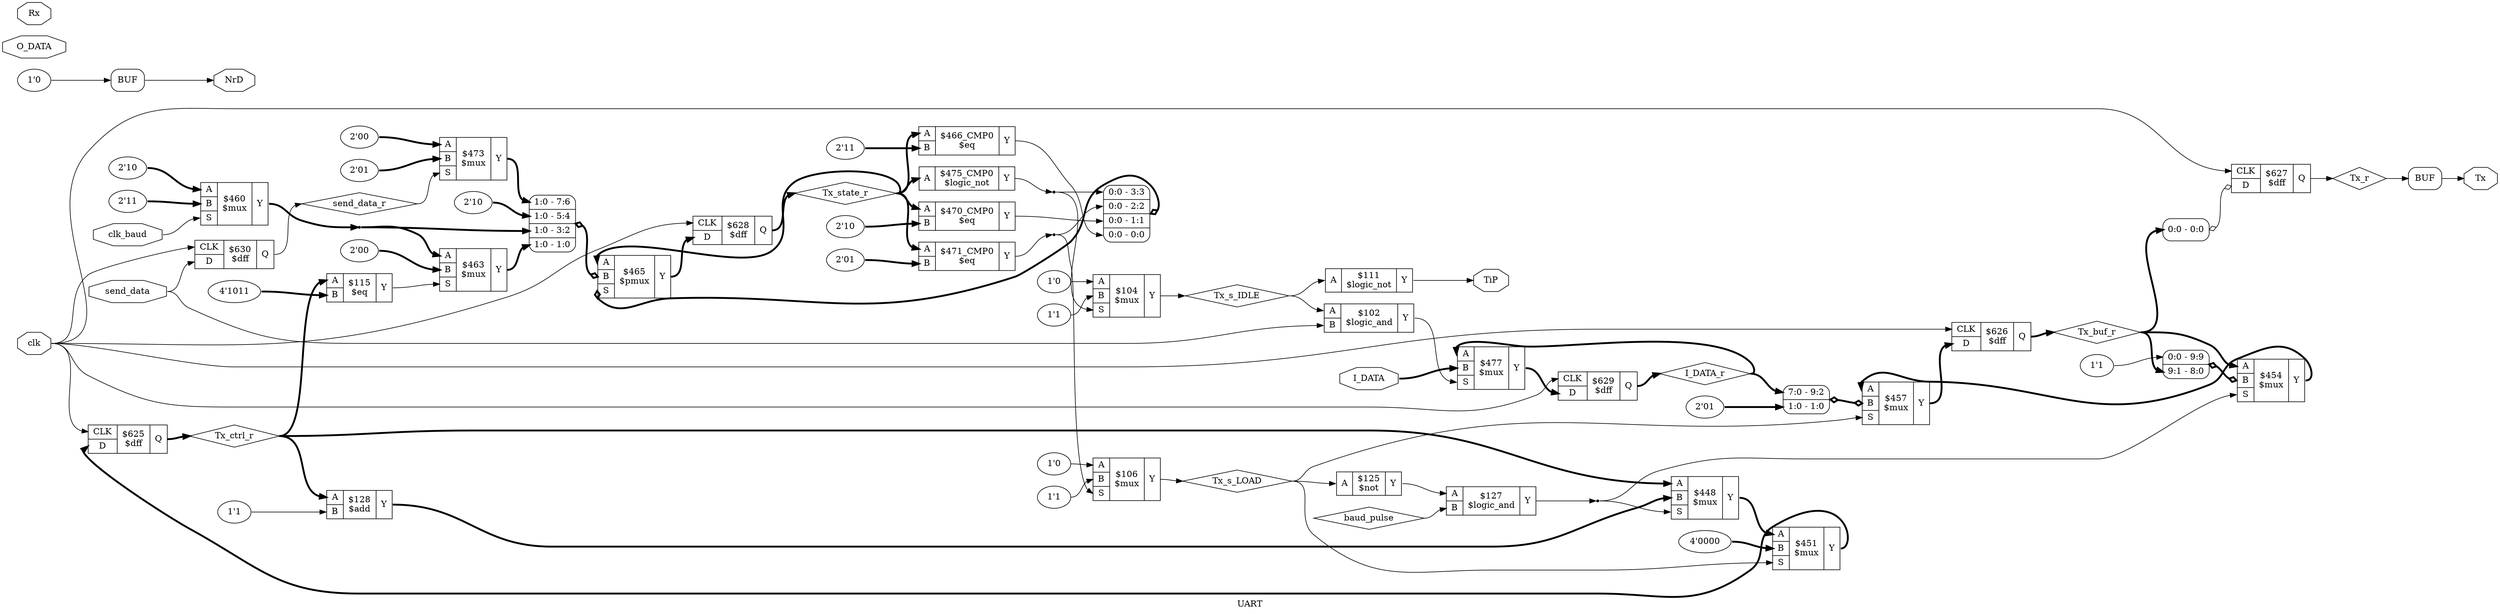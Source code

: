 digraph "UART" {
label="UART";
rankdir="LR";
remincross=true;
n19 [ shape=octagon, label="I_DATA", color="black", fontcolor="black" ];
n20 [ shape=diamond, label="I_DATA_r", color="black", fontcolor="black" ];
n21 [ shape=octagon, label="NrD", color="black", fontcolor="black" ];
n22 [ shape=octagon, label="O_DATA", color="black", fontcolor="black" ];
n23 [ shape=octagon, label="Rx", color="black", fontcolor="black" ];
n24 [ shape=octagon, label="TiP", color="black", fontcolor="black" ];
n25 [ shape=octagon, label="Tx", color="black", fontcolor="black" ];
n26 [ shape=diamond, label="Tx_buf_r", color="black", fontcolor="black" ];
n27 [ shape=diamond, label="Tx_ctrl_r", color="black", fontcolor="black" ];
n28 [ shape=diamond, label="Tx_r", color="black", fontcolor="black" ];
n29 [ shape=diamond, label="Tx_s_IDLE", color="black", fontcolor="black" ];
n30 [ shape=diamond, label="Tx_s_LOAD", color="black", fontcolor="black" ];
n31 [ shape=diamond, label="Tx_state_r", color="black", fontcolor="black" ];
n32 [ shape=diamond, label="baud_pulse", color="black", fontcolor="black" ];
n33 [ shape=octagon, label="clk", color="black", fontcolor="black" ];
n34 [ shape=octagon, label="clk_baud", color="black", fontcolor="black" ];
n35 [ shape=octagon, label="send_data", color="black", fontcolor="black" ];
n36 [ shape=diamond, label="send_data_r", color="black", fontcolor="black" ];
v0 [ label="1'1" ];
c40 [ shape=record, label="{{<p37> A|<p38> B}|$128\n$add|{<p39> Y}}" ];
c41 [ shape=record, label="{{<p37> A}|$125\n$not|{<p39> Y}}" ];
v1 [ label="4'1011" ];
c42 [ shape=record, label="{{<p37> A|<p38> B}|$115\n$eq|{<p39> Y}}" ];
c43 [ shape=record, label="{{<p37> A|<p38> B}|$127\n$logic_and|{<p39> Y}}" ];
c44 [ shape=record, label="{{<p37> A|<p38> B}|$102\n$logic_and|{<p39> Y}}" ];
c45 [ shape=record, label="{{<p37> A}|$111\n$logic_not|{<p39> Y}}" ];
c49 [ shape=record, label="{{<p46> CLK|<p47> D}|$625\n$dff|{<p48> Q}}" ];
c50 [ shape=record, label="{{<p46> CLK|<p47> D}|$626\n$dff|{<p48> Q}}" ];
c51 [ shape=record, label="{{<p46> CLK|<p47> D}|$627\n$dff|{<p48> Q}}" ];
x2 [ shape=record, style=rounded, label="<s0> 0:0 - 0:0 " ];
x2:e -> c51:p47:w [arrowhead=odiamond, arrowtail=odiamond, dir=both, color="black", label=""];
c52 [ shape=record, label="{{<p46> CLK|<p47> D}|$628\n$dff|{<p48> Q}}" ];
c53 [ shape=record, label="{{<p46> CLK|<p47> D}|$629\n$dff|{<p48> Q}}" ];
c54 [ shape=record, label="{{<p46> CLK|<p47> D}|$630\n$dff|{<p48> Q}}" ];
c56 [ shape=record, label="{{<p37> A|<p38> B|<p55> S}|$448\n$mux|{<p39> Y}}" ];
v3 [ label="4'0000" ];
c57 [ shape=record, label="{{<p37> A|<p38> B|<p55> S}|$451\n$mux|{<p39> Y}}" ];
v5 [ label="1'1" ];
c58 [ shape=record, label="{{<p37> A|<p38> B|<p55> S}|$454\n$mux|{<p39> Y}}" ];
x4 [ shape=record, style=rounded, label="<s1> 0:0 - 9:9 |<s0> 9:1 - 8:0 " ];
x4:e -> c58:p38:w [arrowhead=odiamond, arrowtail=odiamond, dir=both, color="black", style="setlinewidth(3)", label=""];
v7 [ label="2'01" ];
c59 [ shape=record, label="{{<p37> A|<p38> B|<p55> S}|$457\n$mux|{<p39> Y}}" ];
x6 [ shape=record, style=rounded, label="<s1> 7:0 - 9:2 |<s0> 1:0 - 1:0 " ];
x6:e -> c59:p38:w [arrowhead=odiamond, arrowtail=odiamond, dir=both, color="black", style="setlinewidth(3)", label=""];
v8 [ label="2'10" ];
v9 [ label="2'11" ];
c60 [ shape=record, label="{{<p37> A|<p38> B|<p55> S}|$460\n$mux|{<p39> Y}}" ];
v10 [ label="2'00" ];
c61 [ shape=record, label="{{<p37> A|<p38> B|<p55> S}|$463\n$mux|{<p39> Y}}" ];
v12 [ label="2'10" ];
c62 [ shape=record, label="{{<p37> A|<p38> B|<p55> S}|$465\n$pmux|{<p39> Y}}" ];
x11 [ shape=record, style=rounded, label="<s3> 1:0 - 7:6 |<s2> 1:0 - 5:4 |<s1> 1:0 - 3:2 |<s0> 1:0 - 1:0 " ];
x11:e -> c62:p38:w [arrowhead=odiamond, arrowtail=odiamond, dir=both, color="black", style="setlinewidth(3)", label=""];
x13 [ shape=record, style=rounded, label="<s3> 0:0 - 3:3 |<s2> 0:0 - 2:2 |<s1> 0:0 - 1:1 |<s0> 0:0 - 0:0 " ];
x13:e -> c62:p55:w [arrowhead=odiamond, arrowtail=odiamond, dir=both, color="black", style="setlinewidth(3)", label=""];
v14 [ label="2'11" ];
c63 [ shape=record, label="{{<p37> A|<p38> B}|$466_CMP0\n$eq|{<p39> Y}}" ];
v15 [ label="2'10" ];
c64 [ shape=record, label="{{<p37> A|<p38> B}|$470_CMP0\n$eq|{<p39> Y}}" ];
v16 [ label="2'01" ];
c65 [ shape=record, label="{{<p37> A|<p38> B}|$471_CMP0\n$eq|{<p39> Y}}" ];
v17 [ label="2'00" ];
v18 [ label="2'01" ];
c66 [ shape=record, label="{{<p37> A|<p38> B|<p55> S}|$473\n$mux|{<p39> Y}}" ];
c67 [ shape=record, label="{{<p37> A}|$475_CMP0\n$logic_not|{<p39> Y}}" ];
c68 [ shape=record, label="{{<p37> A|<p38> B|<p55> S}|$477\n$mux|{<p39> Y}}" ];
v19 [ label="1'0" ];
v20 [ label="1'1" ];
c69 [ shape=record, label="{{<p37> A|<p38> B|<p55> S}|$104\n$mux|{<p39> Y}}" ];
v21 [ label="1'0" ];
v22 [ label="1'1" ];
c70 [ shape=record, label="{{<p37> A|<p38> B|<p55> S}|$106\n$mux|{<p39> Y}}" ];
v23 [ label="1'0" ];
x24 [shape=box, style=rounded, label="BUF"];
x25 [shape=box, style=rounded, label="BUF"];
c68:p39:e -> c53:p47:w [color="black", style="setlinewidth(3)", label=""];
c63:p39:e -> x13:s0:w [color="black", label=""];
c42:p39:e -> c61:p55:w [color="black", label=""];
n12 [ shape=point ];
c43:p39:e -> n12:w [color="black", label=""];
n12:e -> c56:p55:w [color="black", label=""];
n12:e -> c58:p55:w [color="black", label=""];
c44:p39:e -> c68:p55:w [color="black", label=""];
c56:p39:e -> c57:p37:w [color="black", style="setlinewidth(3)", label=""];
c58:p39:e -> c59:p37:w [color="black", style="setlinewidth(3)", label=""];
n16 [ shape=point ];
c60:p39:e -> n16:w [color="black", style="setlinewidth(3)", label=""];
n16:e -> c61:p37:w [color="black", style="setlinewidth(3)", label=""];
n16:e -> x11:s1:w [color="black", style="setlinewidth(3)", label=""];
c61:p39:e -> x11:s0:w [color="black", style="setlinewidth(3)", label=""];
c66:p39:e -> x11:s3:w [color="black", style="setlinewidth(3)", label=""];
n19:e -> c68:p38:w [color="black", style="setlinewidth(3)", label=""];
c59:p39:e -> c50:p47:w [color="black", style="setlinewidth(3)", label=""];
c53:p48:e -> n20:w [color="black", style="setlinewidth(3)", label=""];
n20:e -> c68:p37:w [color="black", style="setlinewidth(3)", label=""];
n20:e -> x6:s1:w [color="black", style="setlinewidth(3)", label=""];
x24:e:e -> n21:w [color="black", label=""];
c45:p39:e -> n24:w [color="black", label=""];
x25:e:e -> n25:w [color="black", label=""];
c50:p48:e -> n26:w [color="black", style="setlinewidth(3)", label=""];
n26:e -> c58:p37:w [color="black", style="setlinewidth(3)", label=""];
n26:e -> x2:s0:w [color="black", style="setlinewidth(3)", label=""];
n26:e -> x4:s0:w [color="black", style="setlinewidth(3)", label=""];
c49:p48:e -> n27:w [color="black", style="setlinewidth(3)", label=""];
n27:e -> c40:p37:w [color="black", style="setlinewidth(3)", label=""];
n27:e -> c42:p37:w [color="black", style="setlinewidth(3)", label=""];
n27:e -> c56:p37:w [color="black", style="setlinewidth(3)", label=""];
c51:p48:e -> n28:w [color="black", label=""];
n28:e -> x25:w:w [color="black", label=""];
c69:p39:e -> n29:w [color="black", label=""];
n29:e -> c44:p37:w [color="black", label=""];
n29:e -> c45:p37:w [color="black", label=""];
c57:p39:e -> c49:p47:w [color="black", style="setlinewidth(3)", label=""];
c70:p39:e -> n30:w [color="black", label=""];
n30:e -> c41:p37:w [color="black", label=""];
n30:e -> c57:p55:w [color="black", label=""];
n30:e -> c59:p55:w [color="black", label=""];
c52:p48:e -> n31:w [color="black", style="setlinewidth(3)", label=""];
n31:e -> c62:p37:w [color="black", style="setlinewidth(3)", label=""];
n31:e -> c63:p37:w [color="black", style="setlinewidth(3)", label=""];
n31:e -> c64:p37:w [color="black", style="setlinewidth(3)", label=""];
n31:e -> c65:p37:w [color="black", style="setlinewidth(3)", label=""];
n31:e -> c67:p37:w [color="black", style="setlinewidth(3)", label=""];
n32:e -> c43:p38:w [color="black", label=""];
n33:e -> c49:p46:w [color="black", label=""];
n33:e -> c50:p46:w [color="black", label=""];
n33:e -> c51:p46:w [color="black", label=""];
n33:e -> c52:p46:w [color="black", label=""];
n33:e -> c53:p46:w [color="black", label=""];
n33:e -> c54:p46:w [color="black", label=""];
n34:e -> c60:p55:w [color="black", label=""];
n35:e -> c44:p38:w [color="black", label=""];
n35:e -> c54:p47:w [color="black", label=""];
c54:p48:e -> n36:w [color="black", label=""];
n36:e -> c66:p55:w [color="black", label=""];
c62:p39:e -> c52:p47:w [color="black", style="setlinewidth(3)", label=""];
c40:p39:e -> c56:p38:w [color="black", style="setlinewidth(3)", label=""];
c41:p39:e -> c43:p37:w [color="black", label=""];
n7 [ shape=point ];
c67:p39:e -> n7:w [color="black", label=""];
n7:e -> c69:p55:w [color="black", label=""];
n7:e -> x13:s3:w [color="black", label=""];
n8 [ shape=point ];
c65:p39:e -> n8:w [color="black", label=""];
n8:e -> c70:p55:w [color="black", label=""];
n8:e -> x13:s2:w [color="black", label=""];
c64:p39:e -> x13:s1:w [color="black", label=""];
v0:e -> c40:p38:w [color="black", label=""];
v1:e -> c42:p38:w [color="black", style="setlinewidth(3)", label=""];
v10:e -> c61:p38:w [color="black", style="setlinewidth(3)", label=""];
v12:e -> x11:s2:w [color="black", style="setlinewidth(3)", label=""];
v14:e -> c63:p38:w [color="black", style="setlinewidth(3)", label=""];
v15:e -> c64:p38:w [color="black", style="setlinewidth(3)", label=""];
v16:e -> c65:p38:w [color="black", style="setlinewidth(3)", label=""];
v17:e -> c66:p37:w [color="black", style="setlinewidth(3)", label=""];
v18:e -> c66:p38:w [color="black", style="setlinewidth(3)", label=""];
v19:e -> c69:p37:w [color="black", label=""];
v20:e -> c69:p38:w [color="black", label=""];
v21:e -> c70:p37:w [color="black", label=""];
v22:e -> c70:p38:w [color="black", label=""];
v23:e -> x24:w:w [color="black", label=""];
v3:e -> c57:p38:w [color="black", style="setlinewidth(3)", label=""];
v5:e -> x4:s1:w [color="black", label=""];
v7:e -> x6:s0:w [color="black", style="setlinewidth(3)", label=""];
v8:e -> c60:p37:w [color="black", style="setlinewidth(3)", label=""];
v9:e -> c60:p38:w [color="black", style="setlinewidth(3)", label=""];
}
